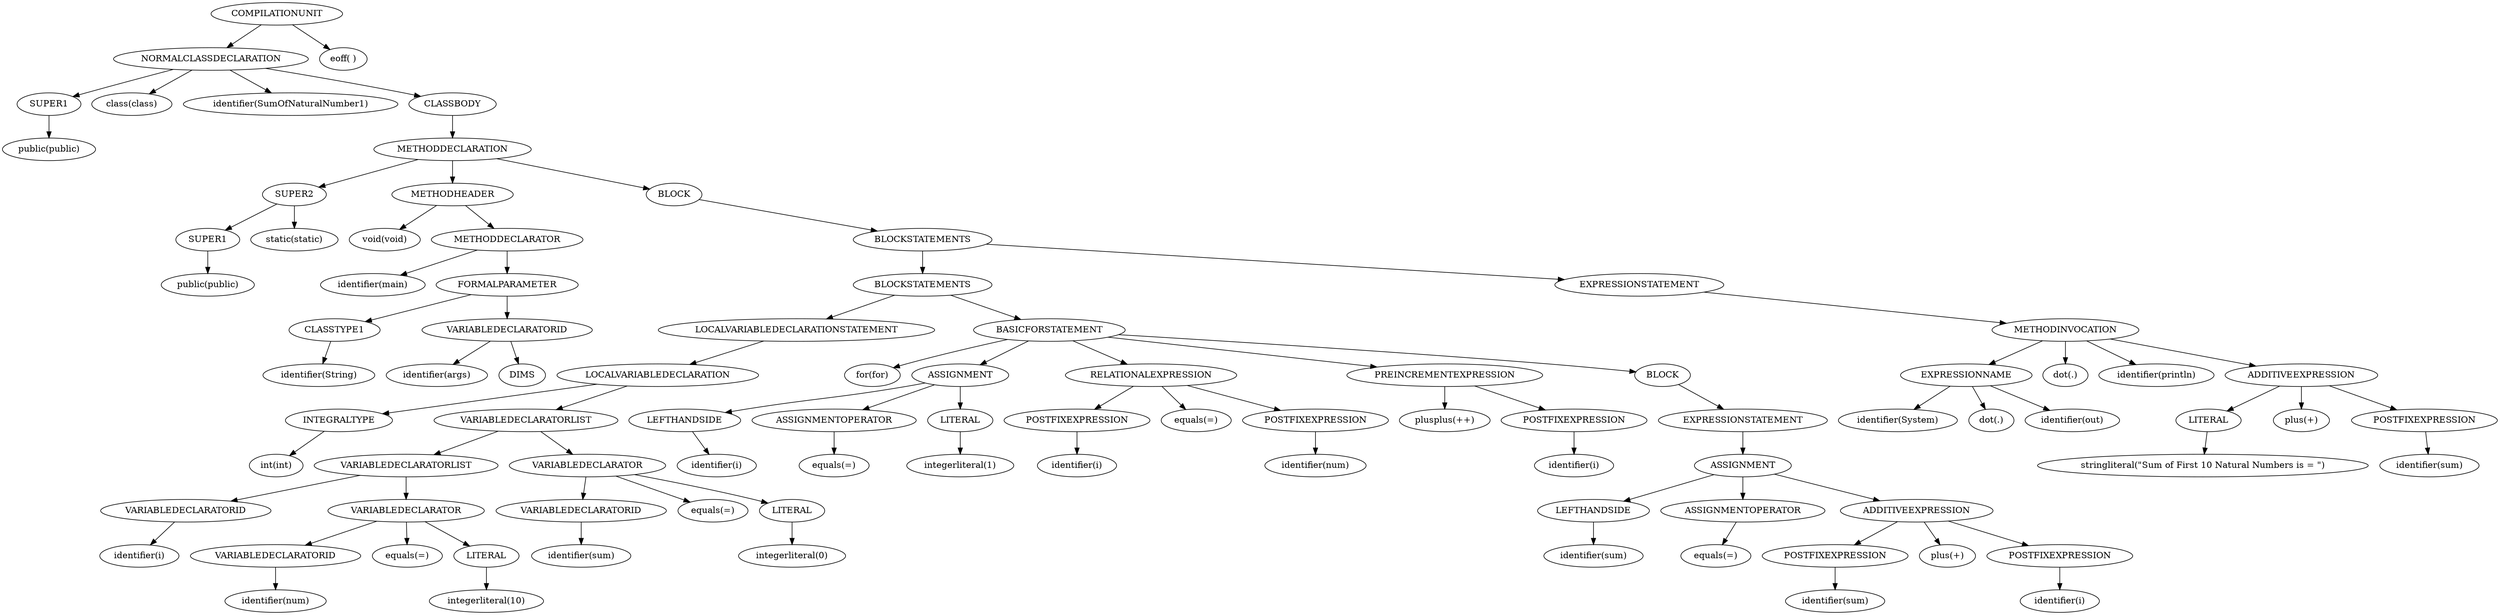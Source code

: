 digraph ASTVisual {
 ordering = out ;
10 [ label="SUPER1"]
20 [ label="public(public)"]
30 [ label="SUPER1"]
40 [ label="public(public)"]
50 [ label="SUPER2"]
60 [ label="static(static)"]
70 [ label="CLASSTYPE1"]
80 [ label="identifier(String)"]
90 [ label="DIMS"]
100 [ label="VARIABLEDECLARATORID"]
110 [ label="identifier(args)"]
120 [ label="FORMALPARAMETER"]
130 [ label="METHODDECLARATOR"]
140 [ label="identifier(main)"]
150 [ label="METHODHEADER"]
160 [ label="void(void)"]
170 [ label="INTEGRALTYPE"]
180 [ label="int(int)"]
190 [ label="VARIABLEDECLARATORID"]
200 [ label="identifier(i)"]
210 [ label="VARIABLEDECLARATORID"]
220 [ label="identifier(num)"]
230 [ label="LITERAL"]
240 [ label="integerliteral(10)"]
250 [ label="VARIABLEDECLARATOR"]
260 [ label="equals(=)"]
270 [ label="VARIABLEDECLARATORLIST"]
280 [ label="VARIABLEDECLARATORID"]
290 [ label="identifier(sum)"]
300 [ label="LITERAL"]
310 [ label="integerliteral(0)"]
320 [ label="VARIABLEDECLARATOR"]
330 [ label="equals(=)"]
340 [ label="VARIABLEDECLARATORLIST"]
350 [ label="LOCALVARIABLEDECLARATION"]
360 [ label="LOCALVARIABLEDECLARATIONSTATEMENT"]
370 [ label="LEFTHANDSIDE"]
380 [ label="identifier(i)"]
390 [ label="ASSIGNMENTOPERATOR"]
400 [ label="equals(=)"]
410 [ label="LITERAL"]
420 [ label="integerliteral(1)"]
430 [ label="ASSIGNMENT"]
440 [ label="POSTFIXEXPRESSION"]
450 [ label="identifier(i)"]
460 [ label="POSTFIXEXPRESSION"]
470 [ label="identifier(num)"]
480 [ label="RELATIONALEXPRESSION"]
490 [ label="equals(=)"]
500 [ label="POSTFIXEXPRESSION"]
510 [ label="identifier(i)"]
520 [ label="PREINCREMENTEXPRESSION"]
530 [ label="plusplus(++)"]
540 [ label="LEFTHANDSIDE"]
550 [ label="identifier(sum)"]
560 [ label="ASSIGNMENTOPERATOR"]
570 [ label="equals(=)"]
580 [ label="POSTFIXEXPRESSION"]
590 [ label="identifier(sum)"]
600 [ label="POSTFIXEXPRESSION"]
610 [ label="identifier(i)"]
620 [ label="ADDITIVEEXPRESSION"]
630 [ label="plus(+)"]
640 [ label="ASSIGNMENT"]
650 [ label="EXPRESSIONSTATEMENT"]
660 [ label="BLOCK"]
670 [ label="BASICFORSTATEMENT"]
680 [ label="for(for)"]
690 [ label="BLOCKSTATEMENTS"]
700 [ label="EXPRESSIONNAME"]
710 [ label="identifier(System)"]
720 [ label="dot(.)"]
730 [ label="identifier(out)"]
740 [ label="LITERAL"]
750 [ label="stringliteral(\"Sum of First 10 Natural Numbers is = \")"]
760 [ label="POSTFIXEXPRESSION"]
770 [ label="identifier(sum)"]
780 [ label="ADDITIVEEXPRESSION"]
790 [ label="plus(+)"]
800 [ label="METHODINVOCATION"]
810 [ label="dot(.)"]
820 [ label="identifier(println)"]
830 [ label="EXPRESSIONSTATEMENT"]
840 [ label="BLOCKSTATEMENTS"]
850 [ label="BLOCK"]
860 [ label="METHODDECLARATION"]
870 [ label="CLASSBODY"]
880 [ label="NORMALCLASSDECLARATION"]
890 [ label="class(class)"]
900 [ label="identifier(SumOfNaturalNumber1)"]
910 [ label="COMPILATIONUNIT"]
920 [ label="eoff( )"]
10 -> 20[ label=""]
30 -> 40[ label=""]
50 -> 30[ label=""]
50 -> 60[ label=""]
70 -> 80[ label=""]
100 -> 110[ label=""]
100 -> 90[ label=""]
120 -> 70[ label=""]
120 -> 100[ label=""]
130 -> 140[ label=""]
130 -> 120[ label=""]
150 -> 160[ label=""]
150 -> 130[ label=""]
170 -> 180[ label=""]
190 -> 200[ label=""]
210 -> 220[ label=""]
230 -> 240[ label=""]
250 -> 210[ label=""]
250 -> 260[ label=""]
250 -> 230[ label=""]
270 -> 190[ label=""]
270 -> 250[ label=""]
280 -> 290[ label=""]
300 -> 310[ label=""]
320 -> 280[ label=""]
320 -> 330[ label=""]
320 -> 300[ label=""]
340 -> 270[ label=""]
340 -> 320[ label=""]
350 -> 170[ label=""]
350 -> 340[ label=""]
360 -> 350[ label=""]
370 -> 380[ label=""]
390 -> 400[ label=""]
410 -> 420[ label=""]
430 -> 370[ label=""]
430 -> 390[ label=""]
430 -> 410[ label=""]
440 -> 450[ label=""]
460 -> 470[ label=""]
480 -> 440[ label=""]
480 -> 490[ label=""]
480 -> 460[ label=""]
500 -> 510[ label=""]
520 -> 530[ label=""]
520 -> 500[ label=""]
540 -> 550[ label=""]
560 -> 570[ label=""]
580 -> 590[ label=""]
600 -> 610[ label=""]
620 -> 580[ label=""]
620 -> 630[ label=""]
620 -> 600[ label=""]
640 -> 540[ label=""]
640 -> 560[ label=""]
640 -> 620[ label=""]
650 -> 640[ label=""]
660 -> 650[ label=""]
670 -> 680[ label=""]
670 -> 430[ label=""]
670 -> 480[ label=""]
670 -> 520[ label=""]
670 -> 660[ label=""]
690 -> 360[ label=""]
690 -> 670[ label=""]
700 -> 710[ label=""]
700 -> 720[ label=""]
700 -> 730[ label=""]
740 -> 750[ label=""]
760 -> 770[ label=""]
780 -> 740[ label=""]
780 -> 790[ label=""]
780 -> 760[ label=""]
800 -> 700[ label=""]
800 -> 810[ label=""]
800 -> 820[ label=""]
800 -> 780[ label=""]
830 -> 800[ label=""]
840 -> 690[ label=""]
840 -> 830[ label=""]
850 -> 840[ label=""]
860 -> 50[ label=""]
860 -> 150[ label=""]
860 -> 850[ label=""]
870 -> 860[ label=""]
880 -> 10[ label=""]
880 -> 890[ label=""]
880 -> 900[ label=""]
880 -> 870[ label=""]
910 -> 880[ label=""]
910 -> 920[ label=""]
  }
